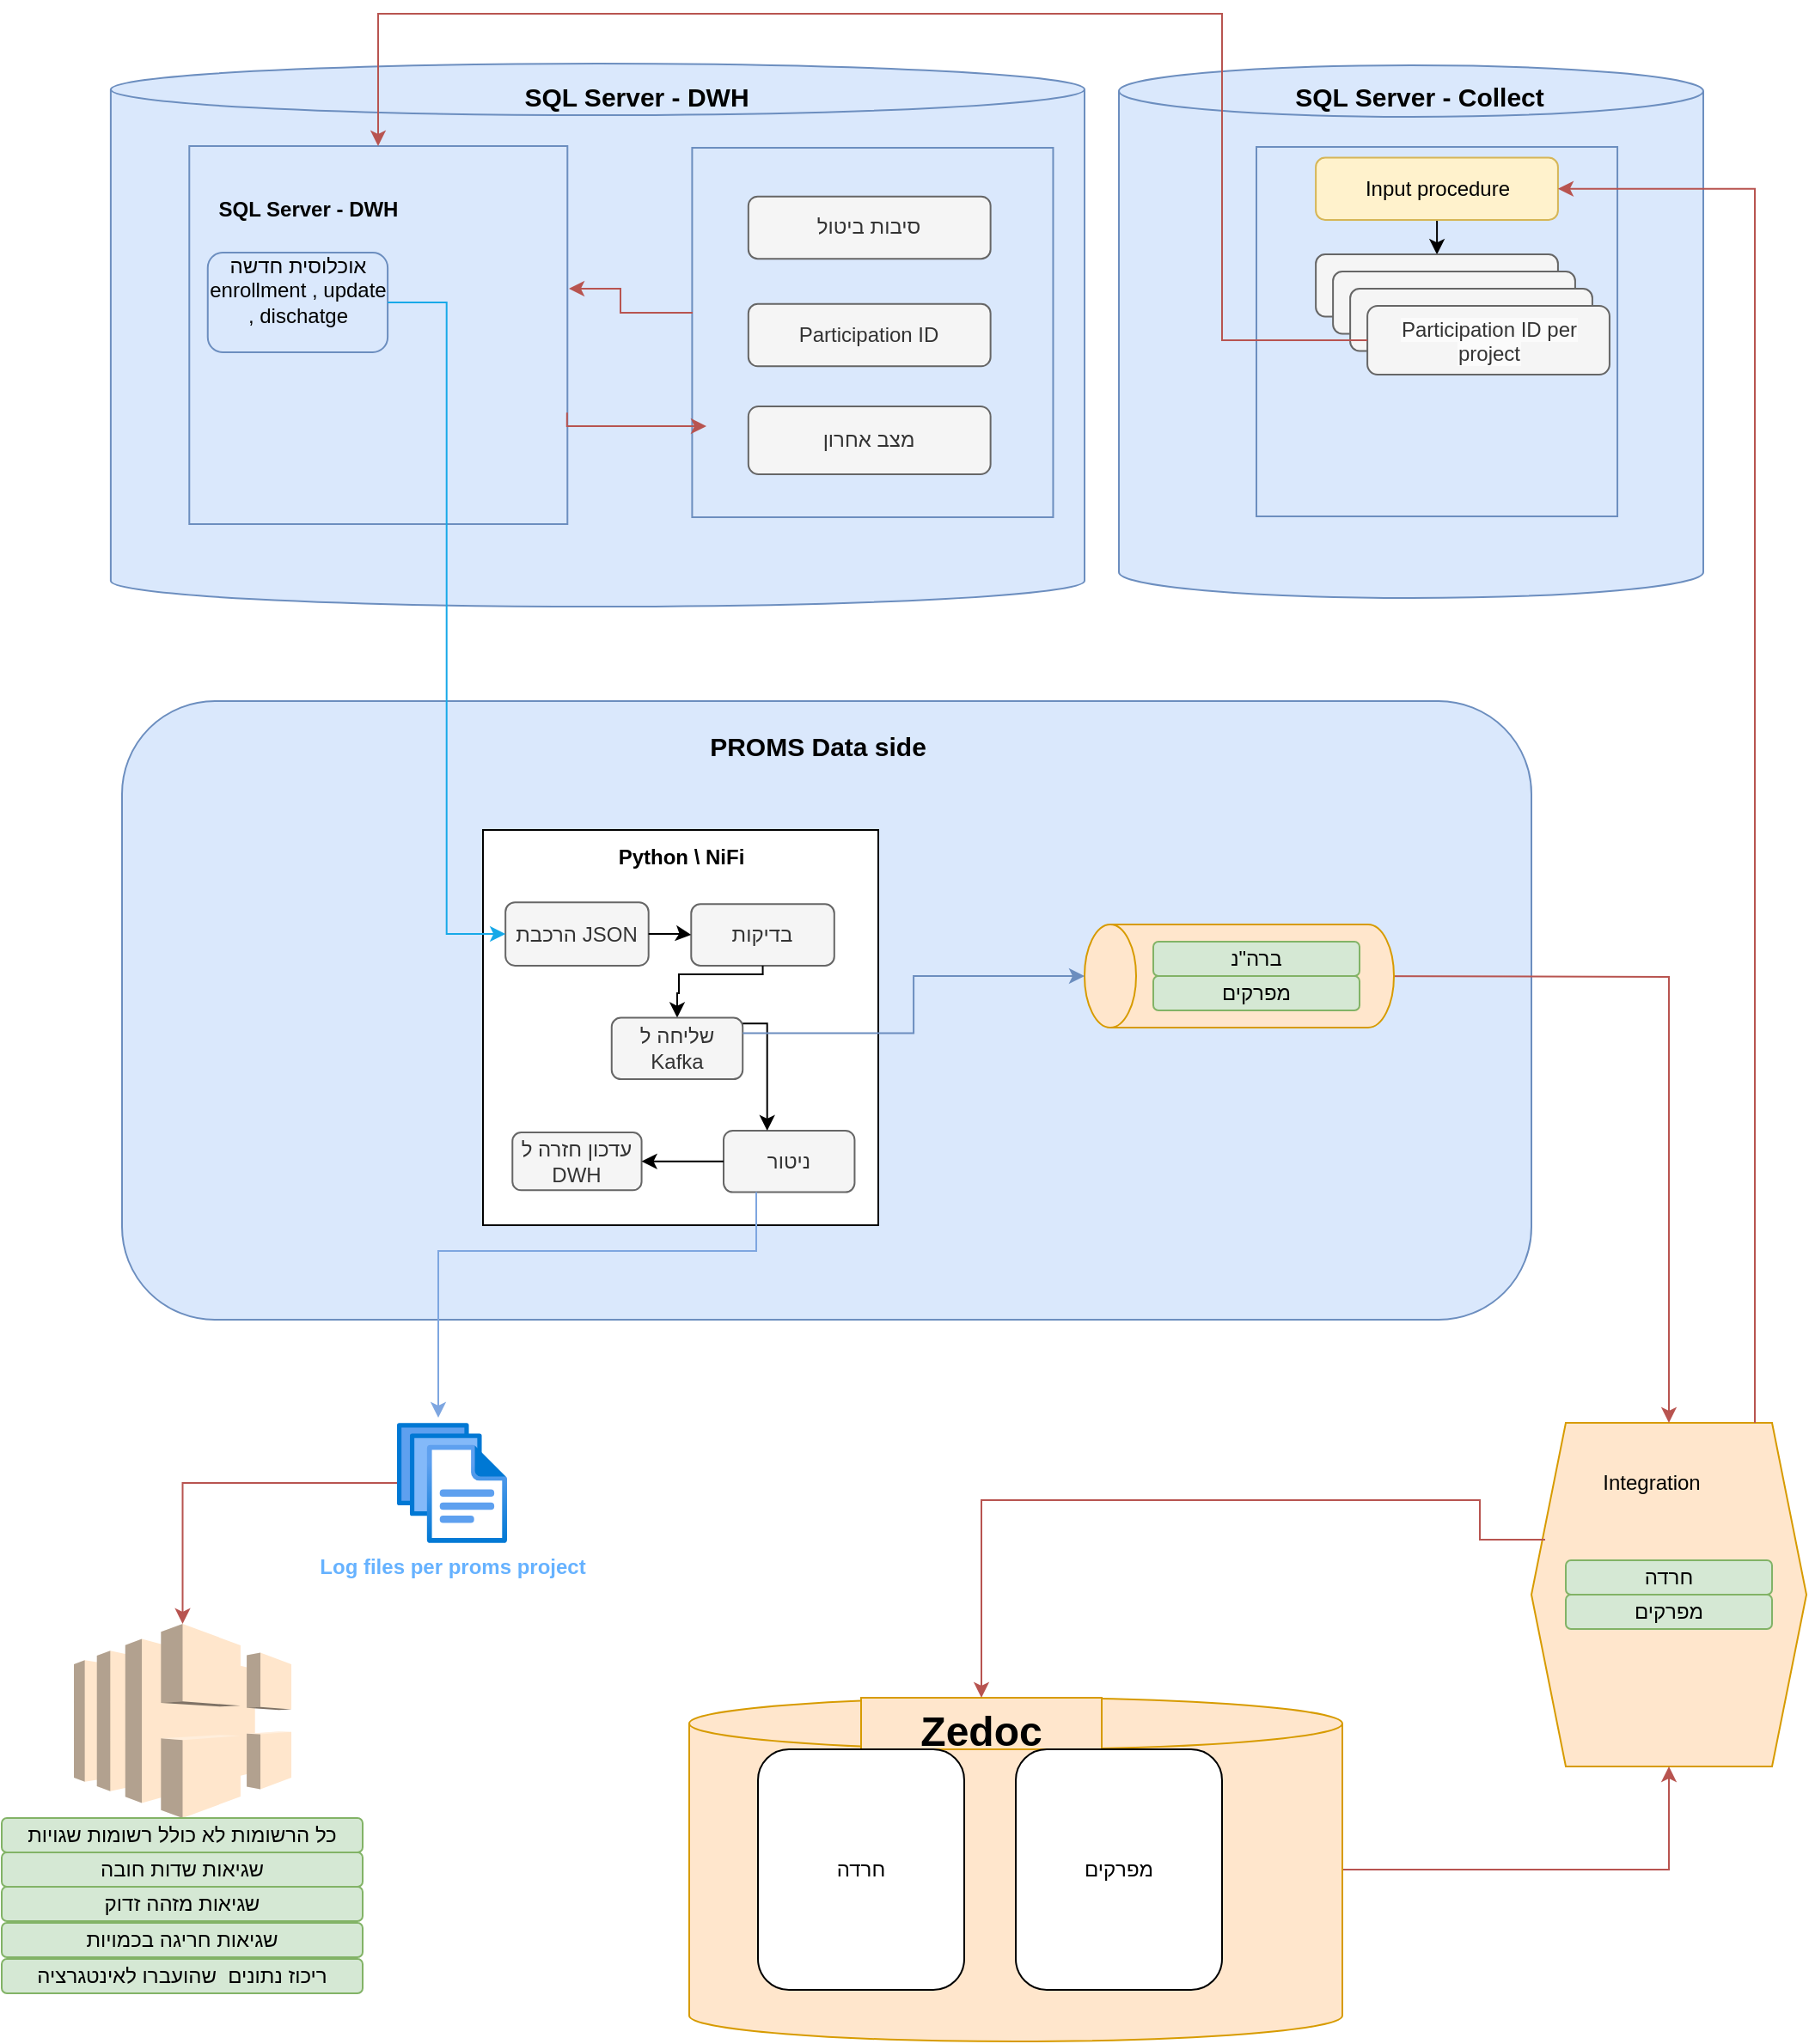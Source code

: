 <mxfile version="23.1.8" type="github">
  <diagram name="‫עמוד-1‬" id="z9KWtGvP0ykJApAYb3_E">
    <mxGraphModel dx="1434" dy="1596" grid="1" gridSize="10" guides="1" tooltips="1" connect="1" arrows="1" fold="1" page="1" pageScale="1" pageWidth="1100" pageHeight="850" math="0" shadow="0">
      <root>
        <mxCell id="0" />
        <mxCell id="1" parent="0" />
        <mxCell id="ZZgVcxSO3x-aKoJtG-Tx-21" value="" style="group" parent="1" vertex="1" connectable="0">
          <mxGeometry x="140" y="-522" width="530" height="268.04" as="geometry" />
        </mxCell>
        <mxCell id="ZZgVcxSO3x-aKoJtG-Tx-17" value="" style="shape=cylinder3;whiteSpace=wrap;html=1;boundedLbl=1;backgroundOutline=1;size=15;fillColor=#dae8fc;strokeColor=#6c8ebf;" parent="ZZgVcxSO3x-aKoJtG-Tx-21" vertex="1">
          <mxGeometry x="-36.553" y="-47.96" width="566.553" height="316" as="geometry" />
        </mxCell>
        <mxCell id="zhimW_uMHWvatuuAIKdU-13" value="" style="group;fillColor=#dae8fc;strokeColor=#6c8ebf;container=0;" parent="ZZgVcxSO3x-aKoJtG-Tx-21" vertex="1" connectable="0">
          <mxGeometry x="301.698" y="1" width="210.027" height="215" as="geometry" />
        </mxCell>
        <mxCell id="wkpVl2k1Z7q7xohtnV9i-1" value="" style="whiteSpace=wrap;html=1;aspect=fixed;container=0;fillColor=#dae8fc;strokeColor=#6c8ebf;" parent="ZZgVcxSO3x-aKoJtG-Tx-21" vertex="1">
          <mxGeometry x="9.14" width="220" height="220" as="geometry" />
        </mxCell>
        <mxCell id="wkpVl2k1Z7q7xohtnV9i-2" value="&lt;b&gt;SQL Server - DWH&lt;/b&gt;" style="text;html=1;strokeColor=none;fillColor=none;align=center;verticalAlign=middle;whiteSpace=wrap;rounded=0;container=0;" parent="ZZgVcxSO3x-aKoJtG-Tx-21" vertex="1">
          <mxGeometry y="22" width="157.007" height="30" as="geometry" />
        </mxCell>
        <mxCell id="wkpVl2k1Z7q7xohtnV9i-15" value="אוכלוסית חדשה enrollment , update , dischatge&lt;br style=&quot;border-color: var(--border-color);&quot;&gt;&amp;nbsp;" style="rounded=1;whiteSpace=wrap;html=1;strokeColor=#6c8ebf;fillColor=#dae8fc;container=0;" parent="ZZgVcxSO3x-aKoJtG-Tx-21" vertex="1">
          <mxGeometry x="19.88" y="62" width="104.67" height="58" as="geometry" />
        </mxCell>
        <mxCell id="zhimW_uMHWvatuuAIKdU-11" value="Participation ID" style="rounded=1;whiteSpace=wrap;html=1;fillColor=#f5f5f5;strokeColor=#666666;fontColor=#333333;container=0;" parent="ZZgVcxSO3x-aKoJtG-Tx-21" vertex="1">
          <mxGeometry x="334.421" y="91.91" width="140.898" height="36.25" as="geometry" />
        </mxCell>
        <mxCell id="zhimW_uMHWvatuuAIKdU-12" value="מצב אחרון" style="rounded=1;whiteSpace=wrap;html=1;strokeColor=#666666;fillColor=#f5f5f5;fontColor=#333333;container=0;" parent="ZZgVcxSO3x-aKoJtG-Tx-21" vertex="1">
          <mxGeometry x="334.421" y="151.46" width="140.898" height="39.54" as="geometry" />
        </mxCell>
        <mxCell id="zhimW_uMHWvatuuAIKdU-25" value="סיבות ביטול" style="rounded=1;whiteSpace=wrap;html=1;fillColor=#f5f5f5;fontColor=#333333;strokeColor=#666666;container=0;" parent="ZZgVcxSO3x-aKoJtG-Tx-21" vertex="1">
          <mxGeometry x="334.421" y="29.36" width="140.898" height="36.25" as="geometry" />
        </mxCell>
        <mxCell id="zhimW_uMHWvatuuAIKdU-15" style="edgeStyle=orthogonalEdgeStyle;rounded=0;orthogonalLoop=1;jettySize=auto;html=1;fillColor=#f8cecc;strokeColor=#b85450;" parent="ZZgVcxSO3x-aKoJtG-Tx-21" edge="1">
          <mxGeometry relative="1" as="geometry">
            <mxPoint x="302" y="97" as="sourcePoint" />
            <mxPoint x="230" y="83" as="targetPoint" />
            <Array as="points">
              <mxPoint x="260" y="97" />
              <mxPoint x="260" y="83" />
              <mxPoint x="231" y="83" />
            </Array>
          </mxGeometry>
        </mxCell>
        <mxCell id="mV6azeuSrDNRdWC2Sgcm-7" value="" style="rounded=1;whiteSpace=wrap;html=1;fillColor=#dae8fc;strokeColor=#6c8ebf;" parent="1" vertex="1">
          <mxGeometry x="110" y="-199" width="820" height="360" as="geometry" />
        </mxCell>
        <mxCell id="wkpVl2k1Z7q7xohtnV9i-10" value="" style="shape=hexagon;perimeter=hexagonPerimeter2;whiteSpace=wrap;html=1;fixedSize=1;fillColor=#ffe6cc;strokeColor=#d79b00;" parent="1" vertex="1">
          <mxGeometry x="930" y="221" width="160" height="200" as="geometry" />
        </mxCell>
        <mxCell id="wkpVl2k1Z7q7xohtnV9i-11" value="Integration" style="text;html=1;strokeColor=none;fillColor=none;align=center;verticalAlign=middle;whiteSpace=wrap;rounded=0;" parent="1" vertex="1">
          <mxGeometry x="970" y="241" width="60" height="30" as="geometry" />
        </mxCell>
        <mxCell id="ZZgVcxSO3x-aKoJtG-Tx-31" style="edgeStyle=orthogonalEdgeStyle;rounded=0;orthogonalLoop=1;jettySize=auto;html=1;entryX=0.5;entryY=1;entryDx=0;entryDy=0;fillColor=#f8cecc;strokeColor=#b85450;" parent="1" source="mV6azeuSrDNRdWC2Sgcm-1" target="wkpVl2k1Z7q7xohtnV9i-10" edge="1">
          <mxGeometry relative="1" as="geometry" />
        </mxCell>
        <mxCell id="mV6azeuSrDNRdWC2Sgcm-1" value="" style="shape=cylinder3;whiteSpace=wrap;html=1;boundedLbl=1;backgroundOutline=1;size=15;fillColor=#ffe6cc;strokeColor=#d79b00;" parent="1" vertex="1">
          <mxGeometry x="440" y="381" width="380" height="200" as="geometry" />
        </mxCell>
        <mxCell id="mV6azeuSrDNRdWC2Sgcm-2" value="&lt;h1&gt;Zedoc&lt;/h1&gt;" style="text;html=1;strokeColor=#d79b00;fillColor=#ffe6cc;spacing=5;spacingTop=-20;whiteSpace=wrap;overflow=hidden;rounded=0;align=center;" parent="1" vertex="1">
          <mxGeometry x="540" y="381" width="140" height="30" as="geometry" />
        </mxCell>
        <mxCell id="mV6azeuSrDNRdWC2Sgcm-3" value="מפרקים" style="rounded=1;whiteSpace=wrap;html=1;" parent="1" vertex="1">
          <mxGeometry x="630" y="411" width="120" height="140" as="geometry" />
        </mxCell>
        <mxCell id="mV6azeuSrDNRdWC2Sgcm-4" style="edgeStyle=orthogonalEdgeStyle;rounded=0;orthogonalLoop=1;jettySize=auto;html=1;fillColor=#f8cecc;strokeColor=#b85450;" parent="1" target="wkpVl2k1Z7q7xohtnV9i-10" edge="1">
          <mxGeometry relative="1" as="geometry">
            <mxPoint x="810" y="-39.0" as="sourcePoint" />
          </mxGeometry>
        </mxCell>
        <mxCell id="mV6azeuSrDNRdWC2Sgcm-6" value="חרדה" style="rounded=1;whiteSpace=wrap;html=1;" parent="1" vertex="1">
          <mxGeometry x="480" y="411" width="120" height="140" as="geometry" />
        </mxCell>
        <mxCell id="mV6azeuSrDNRdWC2Sgcm-8" value="&lt;font style=&quot;font-size: 15px;&quot;&gt;&lt;b&gt;PROMS Data side&lt;/b&gt;&lt;/font&gt;" style="text;html=1;strokeColor=none;fillColor=none;align=center;verticalAlign=middle;whiteSpace=wrap;rounded=0;" parent="1" vertex="1">
          <mxGeometry x="410" y="-188" width="210" height="30" as="geometry" />
        </mxCell>
        <mxCell id="mV6azeuSrDNRdWC2Sgcm-10" value="חרדה" style="rounded=1;whiteSpace=wrap;html=1;fillColor=#d5e8d4;strokeColor=#82b366;" parent="1" vertex="1">
          <mxGeometry x="950" y="301" width="120" height="20" as="geometry" />
        </mxCell>
        <mxCell id="mV6azeuSrDNRdWC2Sgcm-11" value="מפרקים" style="rounded=1;whiteSpace=wrap;html=1;fillColor=#d5e8d4;strokeColor=#82b366;" parent="1" vertex="1">
          <mxGeometry x="950" y="321" width="120" height="20" as="geometry" />
        </mxCell>
        <mxCell id="mV6azeuSrDNRdWC2Sgcm-5" style="edgeStyle=orthogonalEdgeStyle;rounded=0;orthogonalLoop=1;jettySize=auto;html=1;exitX=0.05;exitY=0.34;exitDx=0;exitDy=0;exitPerimeter=0;fillColor=#f8cecc;strokeColor=#b85450;" parent="1" source="wkpVl2k1Z7q7xohtnV9i-10" target="mV6azeuSrDNRdWC2Sgcm-2" edge="1">
          <mxGeometry relative="1" as="geometry">
            <mxPoint x="990" y="286" as="sourcePoint" />
            <mxPoint x="680" y="292" as="targetPoint" />
            <Array as="points">
              <mxPoint x="900" y="289" />
              <mxPoint x="900" y="266" />
              <mxPoint x="610" y="266" />
            </Array>
          </mxGeometry>
        </mxCell>
        <mxCell id="zhimW_uMHWvatuuAIKdU-2" value="&lt;font color=&quot;#66b2ff&quot;&gt;&lt;b&gt;ELK Logs index&lt;/b&gt;&lt;/font&gt;" style="outlineConnect=0;dashed=0;verticalLabelPosition=bottom;verticalAlign=top;align=center;html=1;shape=mxgraph.aws3.elastic_load_balancing;fillColor=#ffe6cc;strokeColor=#d79b00;" parent="1" vertex="1">
          <mxGeometry x="82.01" y="338" width="126.5" height="113" as="geometry" />
        </mxCell>
        <mxCell id="zhimW_uMHWvatuuAIKdU-16" value="KAFKA" style="shape=cylinder3;whiteSpace=wrap;html=1;boundedLbl=1;backgroundOutline=1;size=15;rotation=-90;fillColor=#ffe6cc;strokeColor=#d79b00;" parent="1" vertex="1">
          <mxGeometry x="730" y="-129" width="60" height="180" as="geometry" />
        </mxCell>
        <mxCell id="zhimW_uMHWvatuuAIKdU-17" value="ברה&quot;נ" style="rounded=1;whiteSpace=wrap;html=1;fillColor=#d5e8d4;strokeColor=#82b366;" parent="1" vertex="1">
          <mxGeometry x="710" y="-59" width="120" height="20" as="geometry" />
        </mxCell>
        <mxCell id="zhimW_uMHWvatuuAIKdU-18" value="מפרקים" style="rounded=1;whiteSpace=wrap;html=1;fillColor=#d5e8d4;strokeColor=#82b366;" parent="1" vertex="1">
          <mxGeometry x="710" y="-39" width="120" height="20" as="geometry" />
        </mxCell>
        <mxCell id="ZZgVcxSO3x-aKoJtG-Tx-3" style="edgeStyle=orthogonalEdgeStyle;rounded=0;orthogonalLoop=1;jettySize=auto;html=1;fillColor=#f8cecc;strokeColor=#b85450;" parent="1" source="ZZgVcxSO3x-aKoJtG-Tx-1" target="zhimW_uMHWvatuuAIKdU-2" edge="1">
          <mxGeometry relative="1" as="geometry" />
        </mxCell>
        <mxCell id="ZZgVcxSO3x-aKoJtG-Tx-1" value="&lt;font color=&quot;#66b2ff&quot;&gt;&lt;b&gt;Log files per proms project&lt;/b&gt;&lt;/font&gt;" style="image;aspect=fixed;html=1;points=[];align=center;fontSize=12;image=img/lib/azure2/general/Files.svg;" parent="1" vertex="1">
          <mxGeometry x="270" y="221" width="64" height="70" as="geometry" />
        </mxCell>
        <mxCell id="ZZgVcxSO3x-aKoJtG-Tx-11" value="" style="group" parent="1" vertex="1" connectable="0">
          <mxGeometry x="320" y="-124" width="230" height="230" as="geometry" />
        </mxCell>
        <mxCell id="wkpVl2k1Z7q7xohtnV9i-5" value="" style="whiteSpace=wrap;html=1;aspect=fixed;" parent="ZZgVcxSO3x-aKoJtG-Tx-11" vertex="1">
          <mxGeometry width="230" height="230" as="geometry" />
        </mxCell>
        <mxCell id="wkpVl2k1Z7q7xohtnV9i-6" value="&lt;b&gt;Python \ NiFi&lt;/b&gt;" style="text;html=1;strokeColor=none;fillColor=none;align=center;verticalAlign=middle;whiteSpace=wrap;rounded=0;" parent="ZZgVcxSO3x-aKoJtG-Tx-11" vertex="1">
          <mxGeometry x="28.224" width="175.177" height="31.579" as="geometry" />
        </mxCell>
        <mxCell id="wkpVl2k1Z7q7xohtnV9i-18" value="הרכבת JSON" style="rounded=1;whiteSpace=wrap;html=1;fillColor=#f5f5f5;fontColor=#333333;strokeColor=#666666;" parent="ZZgVcxSO3x-aKoJtG-Tx-11" vertex="1">
          <mxGeometry x="13.084" y="42.105" width="83.263" height="36.842" as="geometry" />
        </mxCell>
        <mxCell id="wkpVl2k1Z7q7xohtnV9i-19" value="בדיקות" style="rounded=1;whiteSpace=wrap;html=1;fillColor=#f5f5f5;strokeColor=#666666;fontColor=#333333;" parent="ZZgVcxSO3x-aKoJtG-Tx-11" vertex="1">
          <mxGeometry x="121.137" y="43.158" width="83.263" height="35.789" as="geometry" />
        </mxCell>
        <mxCell id="ZZgVcxSO3x-aKoJtG-Tx-6" value="" style="edgeStyle=orthogonalEdgeStyle;rounded=0;orthogonalLoop=1;jettySize=auto;html=1;entryX=0;entryY=0.5;entryDx=0;entryDy=0;" parent="ZZgVcxSO3x-aKoJtG-Tx-11" source="wkpVl2k1Z7q7xohtnV9i-18" target="wkpVl2k1Z7q7xohtnV9i-19" edge="1">
          <mxGeometry relative="1" as="geometry" />
        </mxCell>
        <mxCell id="wkpVl2k1Z7q7xohtnV9i-20" value="ניטור" style="rounded=1;whiteSpace=wrap;html=1;fillColor=#f5f5f5;fontColor=#333333;strokeColor=#666666;" parent="ZZgVcxSO3x-aKoJtG-Tx-11" vertex="1">
          <mxGeometry x="139.997" y="174.997" width="76.233" height="35.789" as="geometry" />
        </mxCell>
        <mxCell id="wkpVl2k1Z7q7xohtnV9i-21" value="עדכון חזרה ל DWH" style="rounded=1;whiteSpace=wrap;html=1;fillColor=#f5f5f5;fontColor=#333333;strokeColor=#666666;" parent="ZZgVcxSO3x-aKoJtG-Tx-11" vertex="1">
          <mxGeometry x="17.14" y="176" width="75.151" height="33.684" as="geometry" />
        </mxCell>
        <mxCell id="ZZgVcxSO3x-aKoJtG-Tx-9" value="" style="edgeStyle=orthogonalEdgeStyle;rounded=0;orthogonalLoop=1;jettySize=auto;html=1;entryX=0.5;entryY=0;entryDx=0;entryDy=0;exitX=0.5;exitY=1;exitDx=0;exitDy=0;" parent="ZZgVcxSO3x-aKoJtG-Tx-11" source="wkpVl2k1Z7q7xohtnV9i-19" target="ZZgVcxSO3x-aKoJtG-Tx-14" edge="1">
          <mxGeometry relative="1" as="geometry">
            <mxPoint x="108.242" y="124.211" as="sourcePoint" />
            <mxPoint x="132.032" y="124.211" as="targetPoint" />
            <Array as="points">
              <mxPoint x="162" y="84" />
              <mxPoint x="114" y="84" />
              <mxPoint x="114" y="95" />
              <mxPoint x="113" y="95" />
            </Array>
          </mxGeometry>
        </mxCell>
        <mxCell id="ZZgVcxSO3x-aKoJtG-Tx-10" value="" style="edgeStyle=orthogonalEdgeStyle;rounded=0;orthogonalLoop=1;jettySize=auto;html=1;entryX=1;entryY=0.5;entryDx=0;entryDy=0;exitX=0;exitY=0.5;exitDx=0;exitDy=0;" parent="ZZgVcxSO3x-aKoJtG-Tx-11" source="wkpVl2k1Z7q7xohtnV9i-20" target="wkpVl2k1Z7q7xohtnV9i-21" edge="1">
          <mxGeometry relative="1" as="geometry">
            <mxPoint x="108.242" y="149.474" as="sourcePoint" />
            <mxPoint x="132.032" y="149.474" as="targetPoint" />
          </mxGeometry>
        </mxCell>
        <mxCell id="ZZgVcxSO3x-aKoJtG-Tx-14" value="שליחה ל Kafka" style="rounded=1;whiteSpace=wrap;html=1;fillColor=#f5f5f5;fontColor=#333333;strokeColor=#666666;" parent="ZZgVcxSO3x-aKoJtG-Tx-11" vertex="1">
          <mxGeometry x="74.877" y="109.263" width="76.233" height="35.789" as="geometry" />
        </mxCell>
        <mxCell id="ZZgVcxSO3x-aKoJtG-Tx-15" style="edgeStyle=orthogonalEdgeStyle;rounded=0;orthogonalLoop=1;jettySize=auto;html=1;fillColor=#dae8fc;strokeColor=#000000;" parent="ZZgVcxSO3x-aKoJtG-Tx-11" source="ZZgVcxSO3x-aKoJtG-Tx-14" target="wkpVl2k1Z7q7xohtnV9i-20" edge="1">
          <mxGeometry relative="1" as="geometry">
            <Array as="points">
              <mxPoint x="165.337" y="112.632" />
            </Array>
          </mxGeometry>
        </mxCell>
        <mxCell id="zhimW_uMHWvatuuAIKdU-3" style="edgeStyle=orthogonalEdgeStyle;rounded=0;orthogonalLoop=1;jettySize=auto;html=1;strokeColor=#7EA6E0;entryX=0.375;entryY=-0.043;entryDx=0;entryDy=0;entryPerimeter=0;" parent="1" source="wkpVl2k1Z7q7xohtnV9i-20" target="ZZgVcxSO3x-aKoJtG-Tx-1" edge="1">
          <mxGeometry relative="1" as="geometry">
            <Array as="points">
              <mxPoint x="479" y="121" />
              <mxPoint x="294" y="121" />
            </Array>
          </mxGeometry>
        </mxCell>
        <mxCell id="wkpVl2k1Z7q7xohtnV9i-29" style="edgeStyle=orthogonalEdgeStyle;rounded=0;orthogonalLoop=1;jettySize=auto;html=1;exitX=1;exitY=0.25;exitDx=0;exitDy=0;fillColor=#dae8fc;strokeColor=#6c8ebf;" parent="1" source="ZZgVcxSO3x-aKoJtG-Tx-14" target="zhimW_uMHWvatuuAIKdU-16" edge="1">
          <mxGeometry relative="1" as="geometry">
            <mxPoint x="690" y="-39.0" as="targetPoint" />
          </mxGeometry>
        </mxCell>
        <mxCell id="0KDFeaM7N-HZ0YYkBc0z-9" style="edgeStyle=orthogonalEdgeStyle;rounded=0;orthogonalLoop=1;jettySize=auto;html=1;strokeColor=#17A9E8;entryX=0;entryY=0.5;entryDx=0;entryDy=0;" parent="1" source="wkpVl2k1Z7q7xohtnV9i-15" target="wkpVl2k1Z7q7xohtnV9i-18" edge="1">
          <mxGeometry relative="1" as="geometry">
            <Array as="points" />
            <mxPoint x="340" y="11" as="targetPoint" />
          </mxGeometry>
        </mxCell>
        <mxCell id="zhimW_uMHWvatuuAIKdU-10" value="&lt;b&gt;&lt;font style=&quot;font-size: 15px;&quot;&gt;SQL Server - DWH&lt;/font&gt;&lt;/b&gt;" style="text;html=1;strokeColor=none;fillColor=none;align=center;verticalAlign=middle;whiteSpace=wrap;rounded=0;container=0;" parent="1" vertex="1">
          <mxGeometry x="338.386" y="-562" width="143.234" height="21.274" as="geometry" />
        </mxCell>
        <mxCell id="ZZgVcxSO3x-aKoJtG-Tx-22" value="" style="shape=cylinder3;whiteSpace=wrap;html=1;boundedLbl=1;backgroundOutline=1;size=15;fillColor=#dae8fc;strokeColor=#6c8ebf;" parent="1" vertex="1">
          <mxGeometry x="690" y="-569" width="340" height="310" as="geometry" />
        </mxCell>
        <mxCell id="ZZgVcxSO3x-aKoJtG-Tx-23" value="&lt;b&gt;&lt;font style=&quot;font-size: 15px;&quot;&gt;SQL Server - Collect&lt;/font&gt;&lt;/b&gt;" style="text;html=1;strokeColor=none;fillColor=none;align=center;verticalAlign=middle;whiteSpace=wrap;rounded=0;container=0;" parent="1" vertex="1">
          <mxGeometry x="770" y="-562" width="190" height="21.27" as="geometry" />
        </mxCell>
        <mxCell id="ZZgVcxSO3x-aKoJtG-Tx-24" value="" style="group;fillColor=#dae8fc;strokeColor=#6c8ebf;container=0;" parent="1" vertex="1" connectable="0">
          <mxGeometry x="769.998" y="-521.5" width="210.027" height="215" as="geometry" />
        </mxCell>
        <mxCell id="ZZgVcxSO3x-aKoJtG-Tx-33" style="edgeStyle=orthogonalEdgeStyle;rounded=0;orthogonalLoop=1;jettySize=auto;html=1;entryX=0.5;entryY=0;entryDx=0;entryDy=0;" parent="1" source="ZZgVcxSO3x-aKoJtG-Tx-26" target="ZZgVcxSO3x-aKoJtG-Tx-27" edge="1">
          <mxGeometry relative="1" as="geometry" />
        </mxCell>
        <mxCell id="ZZgVcxSO3x-aKoJtG-Tx-26" value="Input procedure" style="rounded=1;whiteSpace=wrap;html=1;fillColor=#fff2cc;strokeColor=#d6b656;container=0;" parent="1" vertex="1">
          <mxGeometry x="804.561" y="-515.25" width="140.898" height="36.25" as="geometry" />
        </mxCell>
        <mxCell id="ZZgVcxSO3x-aKoJtG-Tx-27" value="" style="rounded=1;whiteSpace=wrap;html=1;fillColor=#f5f5f5;strokeColor=#666666;fontColor=#333333;container=0;" parent="1" vertex="1">
          <mxGeometry x="804.561" y="-459" width="140.898" height="36.25" as="geometry" />
        </mxCell>
        <mxCell id="ZZgVcxSO3x-aKoJtG-Tx-28" value="" style="rounded=1;whiteSpace=wrap;html=1;fillColor=#f5f5f5;strokeColor=#666666;fontColor=#333333;container=0;" parent="1" vertex="1">
          <mxGeometry x="814.561" y="-449" width="140.898" height="36.25" as="geometry" />
        </mxCell>
        <mxCell id="ZZgVcxSO3x-aKoJtG-Tx-29" value="" style="rounded=1;whiteSpace=wrap;html=1;fillColor=#f5f5f5;strokeColor=#666666;fontColor=#333333;container=0;" parent="1" vertex="1">
          <mxGeometry x="824.561" y="-439" width="140.898" height="36.25" as="geometry" />
        </mxCell>
        <mxCell id="ZZgVcxSO3x-aKoJtG-Tx-30" value="&lt;span style=&quot;color: rgb(51, 51, 51); font-family: Helvetica; font-size: 12px; font-style: normal; font-variant-ligatures: normal; font-variant-caps: normal; font-weight: 400; letter-spacing: normal; orphans: 2; text-align: center; text-indent: 0px; text-transform: none; widows: 2; word-spacing: 0px; -webkit-text-stroke-width: 0px; background-color: rgb(251, 251, 251); text-decoration-thickness: initial; text-decoration-style: initial; text-decoration-color: initial; float: none; display: inline !important;&quot;&gt;Participation ID per project&lt;/span&gt;" style="rounded=1;whiteSpace=wrap;html=1;fillColor=#f5f5f5;strokeColor=#666666;fontColor=#333333;container=0;verticalAlign=top;" parent="1" vertex="1">
          <mxGeometry x="834.56" y="-429" width="140.9" height="40" as="geometry" />
        </mxCell>
        <mxCell id="ZZgVcxSO3x-aKoJtG-Tx-32" style="edgeStyle=orthogonalEdgeStyle;rounded=0;orthogonalLoop=1;jettySize=auto;html=1;entryX=1;entryY=0.5;entryDx=0;entryDy=0;fillColor=#f8cecc;strokeColor=#b85450;" parent="1" source="wkpVl2k1Z7q7xohtnV9i-10" target="ZZgVcxSO3x-aKoJtG-Tx-26" edge="1">
          <mxGeometry relative="1" as="geometry">
            <Array as="points">
              <mxPoint x="1060" y="-497" />
            </Array>
          </mxGeometry>
        </mxCell>
        <mxCell id="ZZgVcxSO3x-aKoJtG-Tx-35" style="edgeStyle=orthogonalEdgeStyle;rounded=0;orthogonalLoop=1;jettySize=auto;html=1;fillColor=#f8cecc;strokeColor=#b85450;" parent="1" source="ZZgVcxSO3x-aKoJtG-Tx-30" target="wkpVl2k1Z7q7xohtnV9i-1" edge="1">
          <mxGeometry relative="1" as="geometry">
            <Array as="points">
              <mxPoint x="750" y="-409" />
              <mxPoint x="750" y="-599" />
              <mxPoint x="259" y="-599" />
            </Array>
          </mxGeometry>
        </mxCell>
        <mxCell id="w-ItM-oGuZGp61pXfOKI-1" style="edgeStyle=orthogonalEdgeStyle;rounded=0;orthogonalLoop=1;jettySize=auto;html=1;fillColor=#f8cecc;strokeColor=#b85450;exitX=0.999;exitY=0.705;exitDx=0;exitDy=0;exitPerimeter=0;" parent="1" source="wkpVl2k1Z7q7xohtnV9i-1" edge="1">
          <mxGeometry relative="1" as="geometry">
            <mxPoint x="452" y="-415" as="sourcePoint" />
            <mxPoint x="450" y="-359" as="targetPoint" />
            <Array as="points">
              <mxPoint x="369" y="-359" />
            </Array>
          </mxGeometry>
        </mxCell>
        <mxCell id="w-ItM-oGuZGp61pXfOKI-2" value="כל הרשומות לא כולל רשומות שגויות" style="rounded=1;whiteSpace=wrap;html=1;fillColor=#d5e8d4;strokeColor=#82b366;" parent="1" vertex="1">
          <mxGeometry x="40" y="451" width="210" height="20" as="geometry" />
        </mxCell>
        <mxCell id="w-ItM-oGuZGp61pXfOKI-3" value="שגיאות שדות חובה" style="rounded=1;whiteSpace=wrap;html=1;fillColor=#d5e8d4;strokeColor=#82b366;" parent="1" vertex="1">
          <mxGeometry x="40" y="471" width="210" height="20" as="geometry" />
        </mxCell>
        <mxCell id="w-ItM-oGuZGp61pXfOKI-4" value="שגיאות מזהה זדוק" style="rounded=1;whiteSpace=wrap;html=1;fillColor=#d5e8d4;strokeColor=#82b366;" parent="1" vertex="1">
          <mxGeometry x="40" y="491" width="210" height="20" as="geometry" />
        </mxCell>
        <mxCell id="w-ItM-oGuZGp61pXfOKI-5" value="שגיאות חריגה בכמויות" style="rounded=1;whiteSpace=wrap;html=1;fillColor=#d5e8d4;strokeColor=#82b366;" parent="1" vertex="1">
          <mxGeometry x="40" y="512" width="210" height="20" as="geometry" />
        </mxCell>
        <mxCell id="w-ItM-oGuZGp61pXfOKI-6" value="ריכוז נתונים&amp;nbsp; שהועברו לאינטגרציה" style="rounded=1;whiteSpace=wrap;html=1;fillColor=#d5e8d4;strokeColor=#82b366;" parent="1" vertex="1">
          <mxGeometry x="40" y="533" width="210" height="20" as="geometry" />
        </mxCell>
      </root>
    </mxGraphModel>
  </diagram>
</mxfile>
